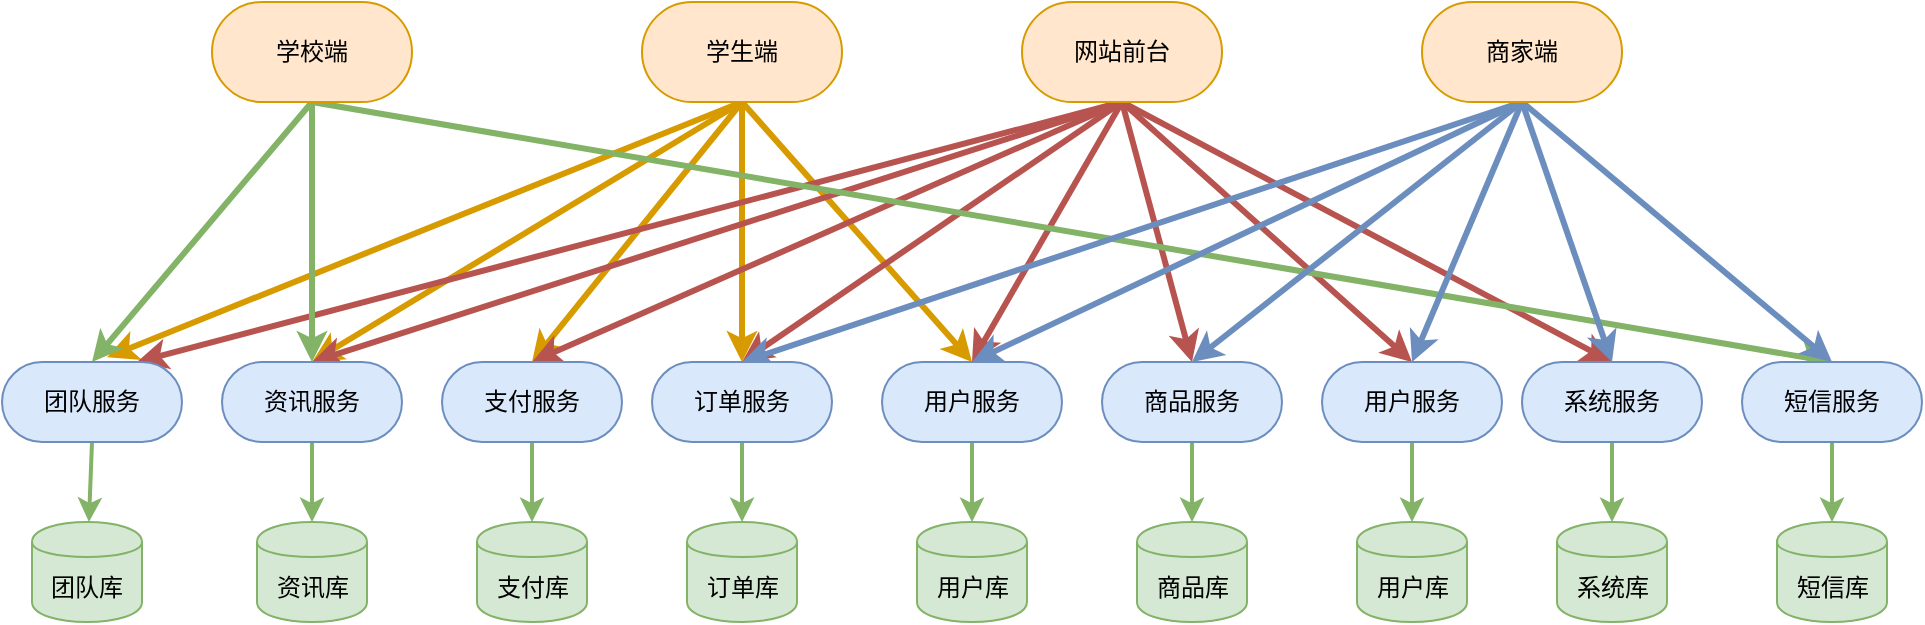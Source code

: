<mxfile version="12.7.9" type="github">
  <diagram id="Bh6rmomJIIL3TlN0Qlug" name="第 1 页">
    <mxGraphModel dx="1865" dy="499" grid="1" gridSize="10" guides="1" tooltips="1" connect="1" arrows="1" fold="1" page="1" pageScale="1" pageWidth="827" pageHeight="1169" math="0" shadow="0">
      <root>
        <mxCell id="0" />
        <mxCell id="1" parent="0" />
        <mxCell id="Aw4K-mmtvyoWlhP2dOkO-16" style="rounded=0;orthogonalLoop=1;jettySize=auto;html=1;exitX=0.5;exitY=1;exitDx=0;exitDy=0;entryX=0.584;entryY=-0.06;entryDx=0;entryDy=0;entryPerimeter=0;fillColor=#ffe6cc;strokeColor=#d79b00;strokeWidth=3;" edge="1" parent="1" source="Aw4K-mmtvyoWlhP2dOkO-1" target="Aw4K-mmtvyoWlhP2dOkO-13">
          <mxGeometry relative="1" as="geometry" />
        </mxCell>
        <mxCell id="Aw4K-mmtvyoWlhP2dOkO-17" style="edgeStyle=none;rounded=0;orthogonalLoop=1;jettySize=auto;html=1;exitX=0.5;exitY=1;exitDx=0;exitDy=0;entryX=0.5;entryY=0;entryDx=0;entryDy=0;fillColor=#ffe6cc;strokeColor=#d79b00;strokeWidth=3;" edge="1" parent="1" source="Aw4K-mmtvyoWlhP2dOkO-1" target="Aw4K-mmtvyoWlhP2dOkO-12">
          <mxGeometry relative="1" as="geometry" />
        </mxCell>
        <mxCell id="Aw4K-mmtvyoWlhP2dOkO-19" style="edgeStyle=none;rounded=0;orthogonalLoop=1;jettySize=auto;html=1;exitX=0.5;exitY=1;exitDx=0;exitDy=0;entryX=0.5;entryY=0;entryDx=0;entryDy=0;fillColor=#ffe6cc;strokeColor=#d79b00;strokeWidth=3;" edge="1" parent="1" source="Aw4K-mmtvyoWlhP2dOkO-1" target="Aw4K-mmtvyoWlhP2dOkO-5">
          <mxGeometry relative="1" as="geometry" />
        </mxCell>
        <mxCell id="Aw4K-mmtvyoWlhP2dOkO-20" style="edgeStyle=none;rounded=0;orthogonalLoop=1;jettySize=auto;html=1;exitX=0.5;exitY=1;exitDx=0;exitDy=0;entryX=0.5;entryY=0;entryDx=0;entryDy=0;fillColor=#ffe6cc;strokeColor=#d79b00;strokeWidth=3;" edge="1" parent="1" source="Aw4K-mmtvyoWlhP2dOkO-1" target="Aw4K-mmtvyoWlhP2dOkO-6">
          <mxGeometry relative="1" as="geometry" />
        </mxCell>
        <mxCell id="Aw4K-mmtvyoWlhP2dOkO-21" style="edgeStyle=none;rounded=0;orthogonalLoop=1;jettySize=auto;html=1;exitX=0.5;exitY=1;exitDx=0;exitDy=0;entryX=0.5;entryY=0;entryDx=0;entryDy=0;fillColor=#ffe6cc;strokeColor=#d79b00;strokeWidth=3;" edge="1" parent="1" source="Aw4K-mmtvyoWlhP2dOkO-1" target="Aw4K-mmtvyoWlhP2dOkO-7">
          <mxGeometry relative="1" as="geometry" />
        </mxCell>
        <mxCell id="Aw4K-mmtvyoWlhP2dOkO-1" value="学生端" style="rounded=1;whiteSpace=wrap;html=1;arcSize=50;fillColor=#ffe6cc;strokeColor=#d79b00;" vertex="1" parent="1">
          <mxGeometry x="120" y="130" width="100" height="50" as="geometry" />
        </mxCell>
        <mxCell id="Aw4K-mmtvyoWlhP2dOkO-25" style="edgeStyle=none;rounded=0;orthogonalLoop=1;jettySize=auto;html=1;exitX=0.5;exitY=1;exitDx=0;exitDy=0;entryX=0.75;entryY=0;entryDx=0;entryDy=0;strokeWidth=3;fillColor=#f8cecc;strokeColor=#b85450;" edge="1" parent="1" source="Aw4K-mmtvyoWlhP2dOkO-2" target="Aw4K-mmtvyoWlhP2dOkO-13">
          <mxGeometry relative="1" as="geometry" />
        </mxCell>
        <mxCell id="Aw4K-mmtvyoWlhP2dOkO-26" style="edgeStyle=none;rounded=0;orthogonalLoop=1;jettySize=auto;html=1;exitX=0.5;exitY=1;exitDx=0;exitDy=0;entryX=0.5;entryY=0;entryDx=0;entryDy=0;strokeWidth=3;fillColor=#f8cecc;strokeColor=#b85450;" edge="1" parent="1" source="Aw4K-mmtvyoWlhP2dOkO-2" target="Aw4K-mmtvyoWlhP2dOkO-12">
          <mxGeometry relative="1" as="geometry" />
        </mxCell>
        <mxCell id="Aw4K-mmtvyoWlhP2dOkO-27" style="edgeStyle=none;rounded=0;orthogonalLoop=1;jettySize=auto;html=1;exitX=0.5;exitY=1;exitDx=0;exitDy=0;entryX=0.5;entryY=0;entryDx=0;entryDy=0;strokeWidth=3;fillColor=#f8cecc;strokeColor=#b85450;" edge="1" parent="1" source="Aw4K-mmtvyoWlhP2dOkO-2" target="Aw4K-mmtvyoWlhP2dOkO-5">
          <mxGeometry relative="1" as="geometry" />
        </mxCell>
        <mxCell id="Aw4K-mmtvyoWlhP2dOkO-28" style="edgeStyle=none;rounded=0;orthogonalLoop=1;jettySize=auto;html=1;exitX=0.5;exitY=1;exitDx=0;exitDy=0;entryX=0.5;entryY=0;entryDx=0;entryDy=0;strokeWidth=3;fillColor=#f8cecc;strokeColor=#b85450;" edge="1" parent="1" source="Aw4K-mmtvyoWlhP2dOkO-2" target="Aw4K-mmtvyoWlhP2dOkO-6">
          <mxGeometry relative="1" as="geometry" />
        </mxCell>
        <mxCell id="Aw4K-mmtvyoWlhP2dOkO-29" style="edgeStyle=none;rounded=0;orthogonalLoop=1;jettySize=auto;html=1;exitX=0.5;exitY=1;exitDx=0;exitDy=0;entryX=0.5;entryY=0;entryDx=0;entryDy=0;strokeWidth=3;fillColor=#f8cecc;strokeColor=#b85450;" edge="1" parent="1" source="Aw4K-mmtvyoWlhP2dOkO-2" target="Aw4K-mmtvyoWlhP2dOkO-7">
          <mxGeometry relative="1" as="geometry" />
        </mxCell>
        <mxCell id="Aw4K-mmtvyoWlhP2dOkO-30" style="edgeStyle=none;rounded=0;orthogonalLoop=1;jettySize=auto;html=1;exitX=0.5;exitY=1;exitDx=0;exitDy=0;entryX=0.5;entryY=0;entryDx=0;entryDy=0;strokeWidth=3;fillColor=#f8cecc;strokeColor=#b85450;" edge="1" parent="1" source="Aw4K-mmtvyoWlhP2dOkO-2" target="Aw4K-mmtvyoWlhP2dOkO-8">
          <mxGeometry relative="1" as="geometry" />
        </mxCell>
        <mxCell id="Aw4K-mmtvyoWlhP2dOkO-31" style="edgeStyle=none;rounded=0;orthogonalLoop=1;jettySize=auto;html=1;exitX=0.5;exitY=1;exitDx=0;exitDy=0;entryX=0.5;entryY=0;entryDx=0;entryDy=0;strokeWidth=3;fillColor=#f8cecc;strokeColor=#b85450;" edge="1" parent="1" source="Aw4K-mmtvyoWlhP2dOkO-2" target="Aw4K-mmtvyoWlhP2dOkO-9">
          <mxGeometry relative="1" as="geometry" />
        </mxCell>
        <mxCell id="Aw4K-mmtvyoWlhP2dOkO-32" style="edgeStyle=none;rounded=0;orthogonalLoop=1;jettySize=auto;html=1;exitX=0.5;exitY=1;exitDx=0;exitDy=0;entryX=0.5;entryY=0;entryDx=0;entryDy=0;strokeWidth=3;fillColor=#f8cecc;strokeColor=#b85450;" edge="1" parent="1" source="Aw4K-mmtvyoWlhP2dOkO-2" target="Aw4K-mmtvyoWlhP2dOkO-10">
          <mxGeometry relative="1" as="geometry" />
        </mxCell>
        <mxCell id="Aw4K-mmtvyoWlhP2dOkO-2" value="网站前台" style="rounded=1;whiteSpace=wrap;html=1;arcSize=50;fillColor=#ffe6cc;strokeColor=#d79b00;" vertex="1" parent="1">
          <mxGeometry x="310" y="130" width="100" height="50" as="geometry" />
        </mxCell>
        <mxCell id="Aw4K-mmtvyoWlhP2dOkO-34" style="edgeStyle=none;rounded=0;orthogonalLoop=1;jettySize=auto;html=1;exitX=0.5;exitY=1;exitDx=0;exitDy=0;entryX=0.5;entryY=0;entryDx=0;entryDy=0;strokeWidth=3;fillColor=#d5e8d4;strokeColor=#82b366;" edge="1" parent="1" source="Aw4K-mmtvyoWlhP2dOkO-3" target="Aw4K-mmtvyoWlhP2dOkO-13">
          <mxGeometry relative="1" as="geometry" />
        </mxCell>
        <mxCell id="Aw4K-mmtvyoWlhP2dOkO-35" style="edgeStyle=none;rounded=0;orthogonalLoop=1;jettySize=auto;html=1;exitX=0.5;exitY=1;exitDx=0;exitDy=0;strokeWidth=3;fillColor=#d5e8d4;strokeColor=#82b366;" edge="1" parent="1" source="Aw4K-mmtvyoWlhP2dOkO-3" target="Aw4K-mmtvyoWlhP2dOkO-12">
          <mxGeometry relative="1" as="geometry" />
        </mxCell>
        <mxCell id="Aw4K-mmtvyoWlhP2dOkO-36" style="edgeStyle=none;rounded=0;orthogonalLoop=1;jettySize=auto;html=1;exitX=0.5;exitY=1;exitDx=0;exitDy=0;entryX=0.5;entryY=0;entryDx=0;entryDy=0;strokeWidth=3;fillColor=#d5e8d4;strokeColor=#82b366;" edge="1" parent="1" source="Aw4K-mmtvyoWlhP2dOkO-3" target="Aw4K-mmtvyoWlhP2dOkO-11">
          <mxGeometry relative="1" as="geometry" />
        </mxCell>
        <mxCell id="Aw4K-mmtvyoWlhP2dOkO-3" value="学校端" style="rounded=1;whiteSpace=wrap;html=1;arcSize=50;fillColor=#ffe6cc;strokeColor=#d79b00;" vertex="1" parent="1">
          <mxGeometry x="-95" y="130" width="100" height="50" as="geometry" />
        </mxCell>
        <mxCell id="Aw4K-mmtvyoWlhP2dOkO-37" style="edgeStyle=none;rounded=0;orthogonalLoop=1;jettySize=auto;html=1;exitX=0.5;exitY=1;exitDx=0;exitDy=0;entryX=0.5;entryY=0;entryDx=0;entryDy=0;strokeWidth=3;fillColor=#dae8fc;strokeColor=#6c8ebf;" edge="1" parent="1" source="Aw4K-mmtvyoWlhP2dOkO-4" target="Aw4K-mmtvyoWlhP2dOkO-6">
          <mxGeometry relative="1" as="geometry" />
        </mxCell>
        <mxCell id="Aw4K-mmtvyoWlhP2dOkO-38" style="edgeStyle=none;rounded=0;orthogonalLoop=1;jettySize=auto;html=1;exitX=0.5;exitY=1;exitDx=0;exitDy=0;entryX=0.5;entryY=0;entryDx=0;entryDy=0;strokeWidth=3;fillColor=#dae8fc;strokeColor=#6c8ebf;" edge="1" parent="1" source="Aw4K-mmtvyoWlhP2dOkO-4" target="Aw4K-mmtvyoWlhP2dOkO-7">
          <mxGeometry relative="1" as="geometry" />
        </mxCell>
        <mxCell id="Aw4K-mmtvyoWlhP2dOkO-39" style="edgeStyle=none;rounded=0;orthogonalLoop=1;jettySize=auto;html=1;exitX=0.5;exitY=1;exitDx=0;exitDy=0;entryX=0.5;entryY=0;entryDx=0;entryDy=0;strokeWidth=3;fillColor=#dae8fc;strokeColor=#6c8ebf;" edge="1" parent="1" source="Aw4K-mmtvyoWlhP2dOkO-4" target="Aw4K-mmtvyoWlhP2dOkO-8">
          <mxGeometry relative="1" as="geometry" />
        </mxCell>
        <mxCell id="Aw4K-mmtvyoWlhP2dOkO-40" style="edgeStyle=none;rounded=0;orthogonalLoop=1;jettySize=auto;html=1;exitX=0.5;exitY=1;exitDx=0;exitDy=0;entryX=0.5;entryY=0;entryDx=0;entryDy=0;strokeWidth=3;fillColor=#dae8fc;strokeColor=#6c8ebf;" edge="1" parent="1" source="Aw4K-mmtvyoWlhP2dOkO-4" target="Aw4K-mmtvyoWlhP2dOkO-9">
          <mxGeometry relative="1" as="geometry" />
        </mxCell>
        <mxCell id="Aw4K-mmtvyoWlhP2dOkO-41" style="edgeStyle=none;rounded=0;orthogonalLoop=1;jettySize=auto;html=1;exitX=0.5;exitY=1;exitDx=0;exitDy=0;entryX=0.5;entryY=0;entryDx=0;entryDy=0;strokeWidth=3;fillColor=#dae8fc;strokeColor=#6c8ebf;" edge="1" parent="1" source="Aw4K-mmtvyoWlhP2dOkO-4" target="Aw4K-mmtvyoWlhP2dOkO-10">
          <mxGeometry relative="1" as="geometry" />
        </mxCell>
        <mxCell id="Aw4K-mmtvyoWlhP2dOkO-42" style="edgeStyle=none;rounded=0;orthogonalLoop=1;jettySize=auto;html=1;exitX=0.5;exitY=1;exitDx=0;exitDy=0;entryX=0.5;entryY=0;entryDx=0;entryDy=0;strokeWidth=3;fillColor=#dae8fc;strokeColor=#6c8ebf;" edge="1" parent="1" source="Aw4K-mmtvyoWlhP2dOkO-4" target="Aw4K-mmtvyoWlhP2dOkO-11">
          <mxGeometry relative="1" as="geometry" />
        </mxCell>
        <mxCell id="Aw4K-mmtvyoWlhP2dOkO-4" value="商家端" style="rounded=1;whiteSpace=wrap;html=1;arcSize=50;fillColor=#ffe6cc;strokeColor=#d79b00;" vertex="1" parent="1">
          <mxGeometry x="510" y="130" width="100" height="50" as="geometry" />
        </mxCell>
        <mxCell id="Aw4K-mmtvyoWlhP2dOkO-54" style="edgeStyle=none;rounded=0;orthogonalLoop=1;jettySize=auto;html=1;exitX=0.5;exitY=1;exitDx=0;exitDy=0;entryX=0.5;entryY=0;entryDx=0;entryDy=0;strokeWidth=2;fillColor=#d5e8d4;strokeColor=#82b366;" edge="1" parent="1" source="Aw4K-mmtvyoWlhP2dOkO-5" target="Aw4K-mmtvyoWlhP2dOkO-45">
          <mxGeometry relative="1" as="geometry" />
        </mxCell>
        <mxCell id="Aw4K-mmtvyoWlhP2dOkO-5" value="支付服务" style="rounded=1;whiteSpace=wrap;html=1;arcSize=50;fillColor=#dae8fc;strokeColor=#6c8ebf;" vertex="1" parent="1">
          <mxGeometry x="20" y="310" width="90" height="40" as="geometry" />
        </mxCell>
        <mxCell id="Aw4K-mmtvyoWlhP2dOkO-55" style="edgeStyle=none;rounded=0;orthogonalLoop=1;jettySize=auto;html=1;exitX=0.5;exitY=1;exitDx=0;exitDy=0;entryX=0.5;entryY=0;entryDx=0;entryDy=0;strokeWidth=2;fillColor=#d5e8d4;strokeColor=#82b366;" edge="1" parent="1" source="Aw4K-mmtvyoWlhP2dOkO-6" target="Aw4K-mmtvyoWlhP2dOkO-46">
          <mxGeometry relative="1" as="geometry" />
        </mxCell>
        <mxCell id="Aw4K-mmtvyoWlhP2dOkO-6" value="订单服务" style="rounded=1;whiteSpace=wrap;html=1;arcSize=50;fillColor=#dae8fc;strokeColor=#6c8ebf;" vertex="1" parent="1">
          <mxGeometry x="125" y="310" width="90" height="40" as="geometry" />
        </mxCell>
        <mxCell id="Aw4K-mmtvyoWlhP2dOkO-56" style="edgeStyle=none;rounded=0;orthogonalLoop=1;jettySize=auto;html=1;exitX=0.5;exitY=1;exitDx=0;exitDy=0;entryX=0.5;entryY=0;entryDx=0;entryDy=0;strokeWidth=2;fillColor=#d5e8d4;strokeColor=#82b366;" edge="1" parent="1" source="Aw4K-mmtvyoWlhP2dOkO-7" target="Aw4K-mmtvyoWlhP2dOkO-47">
          <mxGeometry relative="1" as="geometry" />
        </mxCell>
        <mxCell id="Aw4K-mmtvyoWlhP2dOkO-7" value="用户服务" style="rounded=1;whiteSpace=wrap;html=1;arcSize=50;fillColor=#dae8fc;strokeColor=#6c8ebf;" vertex="1" parent="1">
          <mxGeometry x="240" y="310" width="90" height="40" as="geometry" />
        </mxCell>
        <mxCell id="Aw4K-mmtvyoWlhP2dOkO-57" style="edgeStyle=none;rounded=0;orthogonalLoop=1;jettySize=auto;html=1;exitX=0.5;exitY=1;exitDx=0;exitDy=0;entryX=0.5;entryY=0;entryDx=0;entryDy=0;strokeWidth=2;fillColor=#d5e8d4;strokeColor=#82b366;" edge="1" parent="1" source="Aw4K-mmtvyoWlhP2dOkO-8" target="Aw4K-mmtvyoWlhP2dOkO-48">
          <mxGeometry relative="1" as="geometry" />
        </mxCell>
        <mxCell id="Aw4K-mmtvyoWlhP2dOkO-8" value="商品服务" style="rounded=1;whiteSpace=wrap;html=1;arcSize=50;fillColor=#dae8fc;strokeColor=#6c8ebf;" vertex="1" parent="1">
          <mxGeometry x="350" y="310" width="90" height="40" as="geometry" />
        </mxCell>
        <mxCell id="Aw4K-mmtvyoWlhP2dOkO-58" style="edgeStyle=none;rounded=0;orthogonalLoop=1;jettySize=auto;html=1;exitX=0.5;exitY=1;exitDx=0;exitDy=0;strokeWidth=2;fillColor=#d5e8d4;strokeColor=#82b366;" edge="1" parent="1" source="Aw4K-mmtvyoWlhP2dOkO-9" target="Aw4K-mmtvyoWlhP2dOkO-49">
          <mxGeometry relative="1" as="geometry" />
        </mxCell>
        <mxCell id="Aw4K-mmtvyoWlhP2dOkO-9" value="用户服务" style="rounded=1;whiteSpace=wrap;html=1;arcSize=50;fillColor=#dae8fc;strokeColor=#6c8ebf;" vertex="1" parent="1">
          <mxGeometry x="460" y="310" width="90" height="40" as="geometry" />
        </mxCell>
        <mxCell id="Aw4K-mmtvyoWlhP2dOkO-59" style="edgeStyle=none;rounded=0;orthogonalLoop=1;jettySize=auto;html=1;exitX=0.5;exitY=1;exitDx=0;exitDy=0;strokeWidth=2;fillColor=#d5e8d4;strokeColor=#82b366;" edge="1" parent="1" source="Aw4K-mmtvyoWlhP2dOkO-10" target="Aw4K-mmtvyoWlhP2dOkO-50">
          <mxGeometry relative="1" as="geometry" />
        </mxCell>
        <mxCell id="Aw4K-mmtvyoWlhP2dOkO-10" value="系统服务" style="rounded=1;whiteSpace=wrap;html=1;arcSize=50;fillColor=#dae8fc;strokeColor=#6c8ebf;" vertex="1" parent="1">
          <mxGeometry x="560" y="310" width="90" height="40" as="geometry" />
        </mxCell>
        <mxCell id="Aw4K-mmtvyoWlhP2dOkO-60" style="edgeStyle=none;rounded=0;orthogonalLoop=1;jettySize=auto;html=1;exitX=0.5;exitY=1;exitDx=0;exitDy=0;entryX=0.5;entryY=0;entryDx=0;entryDy=0;strokeWidth=2;fillColor=#d5e8d4;strokeColor=#82b366;" edge="1" parent="1" source="Aw4K-mmtvyoWlhP2dOkO-11" target="Aw4K-mmtvyoWlhP2dOkO-51">
          <mxGeometry relative="1" as="geometry" />
        </mxCell>
        <mxCell id="Aw4K-mmtvyoWlhP2dOkO-11" value="短信服务" style="rounded=1;whiteSpace=wrap;html=1;arcSize=50;fillColor=#dae8fc;strokeColor=#6c8ebf;" vertex="1" parent="1">
          <mxGeometry x="670" y="310" width="90" height="40" as="geometry" />
        </mxCell>
        <mxCell id="Aw4K-mmtvyoWlhP2dOkO-53" style="edgeStyle=none;rounded=0;orthogonalLoop=1;jettySize=auto;html=1;exitX=0.5;exitY=1;exitDx=0;exitDy=0;strokeWidth=2;fillColor=#d5e8d4;strokeColor=#82b366;" edge="1" parent="1" source="Aw4K-mmtvyoWlhP2dOkO-12" target="Aw4K-mmtvyoWlhP2dOkO-44">
          <mxGeometry relative="1" as="geometry" />
        </mxCell>
        <mxCell id="Aw4K-mmtvyoWlhP2dOkO-12" value="资讯服务" style="rounded=1;whiteSpace=wrap;html=1;arcSize=50;fillColor=#dae8fc;strokeColor=#6c8ebf;" vertex="1" parent="1">
          <mxGeometry x="-90" y="310" width="90" height="40" as="geometry" />
        </mxCell>
        <mxCell id="Aw4K-mmtvyoWlhP2dOkO-52" style="edgeStyle=none;rounded=0;orthogonalLoop=1;jettySize=auto;html=1;exitX=0.5;exitY=1;exitDx=0;exitDy=0;strokeWidth=2;fillColor=#d5e8d4;strokeColor=#82b366;" edge="1" parent="1" source="Aw4K-mmtvyoWlhP2dOkO-13" target="Aw4K-mmtvyoWlhP2dOkO-43">
          <mxGeometry relative="1" as="geometry" />
        </mxCell>
        <mxCell id="Aw4K-mmtvyoWlhP2dOkO-13" value="团队服务" style="rounded=1;whiteSpace=wrap;html=1;arcSize=50;fillColor=#dae8fc;strokeColor=#6c8ebf;" vertex="1" parent="1">
          <mxGeometry x="-200" y="310" width="90" height="40" as="geometry" />
        </mxCell>
        <mxCell id="Aw4K-mmtvyoWlhP2dOkO-33" style="edgeStyle=none;rounded=0;orthogonalLoop=1;jettySize=auto;html=1;exitX=0.5;exitY=1;exitDx=0;exitDy=0;strokeWidth=3;" edge="1" parent="1" source="Aw4K-mmtvyoWlhP2dOkO-3" target="Aw4K-mmtvyoWlhP2dOkO-3">
          <mxGeometry relative="1" as="geometry" />
        </mxCell>
        <mxCell id="Aw4K-mmtvyoWlhP2dOkO-43" value="团队库" style="shape=cylinder;whiteSpace=wrap;html=1;boundedLbl=1;backgroundOutline=1;fillColor=#d5e8d4;strokeColor=#82b366;" vertex="1" parent="1">
          <mxGeometry x="-185" y="390" width="55" height="50" as="geometry" />
        </mxCell>
        <mxCell id="Aw4K-mmtvyoWlhP2dOkO-44" value="资讯库" style="shape=cylinder;whiteSpace=wrap;html=1;boundedLbl=1;backgroundOutline=1;fillColor=#d5e8d4;strokeColor=#82b366;" vertex="1" parent="1">
          <mxGeometry x="-72.5" y="390" width="55" height="50" as="geometry" />
        </mxCell>
        <mxCell id="Aw4K-mmtvyoWlhP2dOkO-45" value="支付库" style="shape=cylinder;whiteSpace=wrap;html=1;boundedLbl=1;backgroundOutline=1;fillColor=#d5e8d4;strokeColor=#82b366;" vertex="1" parent="1">
          <mxGeometry x="37.5" y="390" width="55" height="50" as="geometry" />
        </mxCell>
        <mxCell id="Aw4K-mmtvyoWlhP2dOkO-46" value="订单库" style="shape=cylinder;whiteSpace=wrap;html=1;boundedLbl=1;backgroundOutline=1;fillColor=#d5e8d4;strokeColor=#82b366;" vertex="1" parent="1">
          <mxGeometry x="142.5" y="390" width="55" height="50" as="geometry" />
        </mxCell>
        <mxCell id="Aw4K-mmtvyoWlhP2dOkO-47" value="用户库" style="shape=cylinder;whiteSpace=wrap;html=1;boundedLbl=1;backgroundOutline=1;fillColor=#d5e8d4;strokeColor=#82b366;" vertex="1" parent="1">
          <mxGeometry x="257.5" y="390" width="55" height="50" as="geometry" />
        </mxCell>
        <mxCell id="Aw4K-mmtvyoWlhP2dOkO-48" value="商品库" style="shape=cylinder;whiteSpace=wrap;html=1;boundedLbl=1;backgroundOutline=1;fillColor=#d5e8d4;strokeColor=#82b366;" vertex="1" parent="1">
          <mxGeometry x="367.5" y="390" width="55" height="50" as="geometry" />
        </mxCell>
        <mxCell id="Aw4K-mmtvyoWlhP2dOkO-49" value="用户库" style="shape=cylinder;whiteSpace=wrap;html=1;boundedLbl=1;backgroundOutline=1;fillColor=#d5e8d4;strokeColor=#82b366;" vertex="1" parent="1">
          <mxGeometry x="477.5" y="390" width="55" height="50" as="geometry" />
        </mxCell>
        <mxCell id="Aw4K-mmtvyoWlhP2dOkO-50" value="系统库" style="shape=cylinder;whiteSpace=wrap;html=1;boundedLbl=1;backgroundOutline=1;fillColor=#d5e8d4;strokeColor=#82b366;" vertex="1" parent="1">
          <mxGeometry x="577.5" y="390" width="55" height="50" as="geometry" />
        </mxCell>
        <mxCell id="Aw4K-mmtvyoWlhP2dOkO-51" value="短信库" style="shape=cylinder;whiteSpace=wrap;html=1;boundedLbl=1;backgroundOutline=1;fillColor=#d5e8d4;strokeColor=#82b366;" vertex="1" parent="1">
          <mxGeometry x="687.5" y="390" width="55" height="50" as="geometry" />
        </mxCell>
      </root>
    </mxGraphModel>
  </diagram>
</mxfile>
